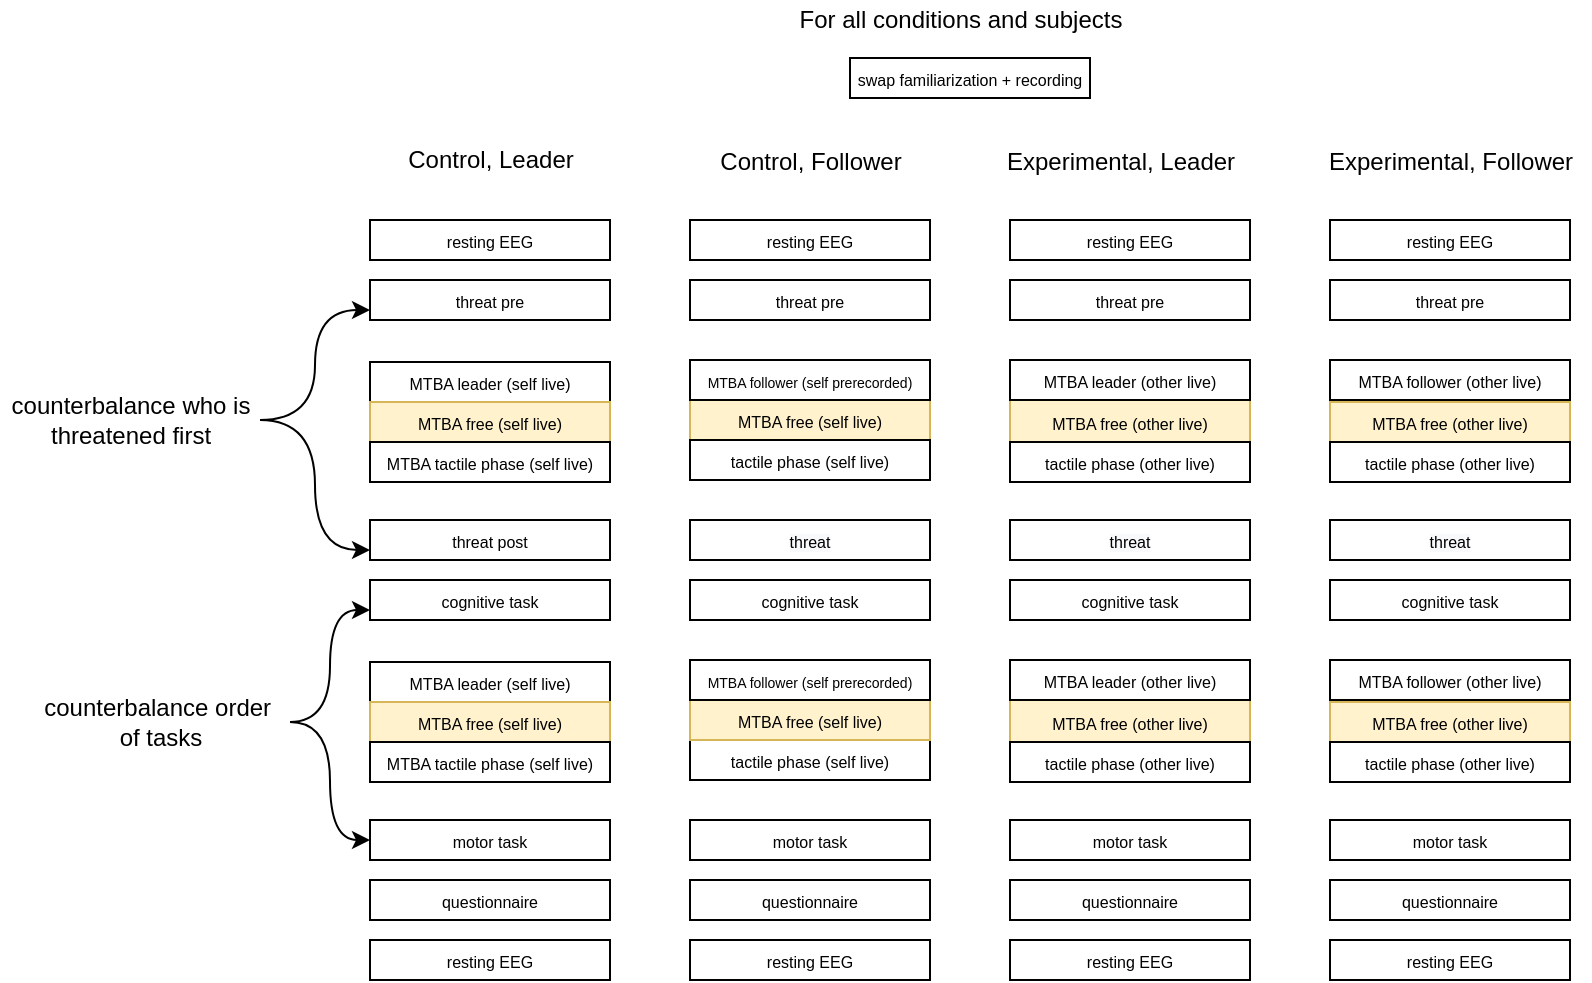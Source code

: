 <mxfile version="13.8.0" type="device" pages="2"><diagram id="SdU16_XOqZaLf7Gw101R" name="Page-1"><mxGraphModel dx="1629" dy="412" grid="1" gridSize="10" guides="1" tooltips="1" connect="1" arrows="1" fold="1" page="1" pageScale="1" pageWidth="850" pageHeight="1100" math="0" shadow="0"><root><mxCell id="0"/><mxCell id="1" parent="0"/><mxCell id="oEE_pG5FN5vuZXE7xxAW-1" value="&lt;font style=&quot;font-size: 8px&quot;&gt;&lt;font style=&quot;font-size: 8px&quot;&gt;MTBA leader (self live)&lt;/font&gt;&lt;/font&gt;" style="rounded=0;whiteSpace=wrap;html=1;align=center;" parent="1" vertex="1"><mxGeometry x="-640" y="211" width="120" height="20" as="geometry"/></mxCell><mxCell id="oEE_pG5FN5vuZXE7xxAW-2" value="&lt;font style=&quot;font-size: 8px&quot;&gt;&lt;font style=&quot;font-size: 8px&quot;&gt;MTBA free (self live)&lt;/font&gt;&lt;/font&gt;" style="rounded=0;whiteSpace=wrap;html=1;align=center;fillColor=#fff2cc;strokeColor=#d6b656;" parent="1" vertex="1"><mxGeometry x="-640" y="231" width="120" height="20" as="geometry"/></mxCell><mxCell id="oEE_pG5FN5vuZXE7xxAW-3" value="&lt;span style=&quot;font-size: 8px&quot;&gt;MTBA tactile phase (self live)&lt;/span&gt;" style="rounded=0;whiteSpace=wrap;html=1;align=center;" parent="1" vertex="1"><mxGeometry x="-640" y="251" width="120" height="20" as="geometry"/></mxCell><mxCell id="oEE_pG5FN5vuZXE7xxAW-4" value="&lt;span style=&quot;font-size: 8px&quot;&gt;resting EEG&lt;/span&gt;" style="rounded=0;whiteSpace=wrap;html=1;align=center;" parent="1" vertex="1"><mxGeometry x="-640" y="140" width="120" height="20" as="geometry"/></mxCell><mxCell id="oEE_pG5FN5vuZXE7xxAW-5" value="Control, Leader" style="text;html=1;align=center;verticalAlign=middle;resizable=0;points=[];autosize=1;" parent="1" vertex="1"><mxGeometry x="-630" y="100" width="100" height="20" as="geometry"/></mxCell><mxCell id="oEE_pG5FN5vuZXE7xxAW-6" value="&lt;font style=&quot;font-size: 8px&quot;&gt;&lt;font style=&quot;font-size: 8px&quot;&gt;MTBA free (self live&lt;/font&gt;)&lt;/font&gt;" style="rounded=0;whiteSpace=wrap;html=1;align=center;fillColor=#fff2cc;strokeColor=#d6b656;" parent="1" vertex="1"><mxGeometry x="-480" y="230" width="120" height="20" as="geometry"/></mxCell><mxCell id="oEE_pG5FN5vuZXE7xxAW-7" value="&lt;span style=&quot;font-size: 8px&quot;&gt;tactile phase (self live)&lt;/span&gt;" style="rounded=0;whiteSpace=wrap;html=1;align=center;" parent="1" vertex="1"><mxGeometry x="-480" y="250" width="120" height="20" as="geometry"/></mxCell><mxCell id="oEE_pG5FN5vuZXE7xxAW-8" value="&lt;font style=&quot;font-size: 8px&quot;&gt;&lt;font style=&quot;font-size: 8px&quot;&gt;MTBA free (other live&lt;/font&gt;)&lt;/font&gt;" style="rounded=0;whiteSpace=wrap;html=1;align=center;fillColor=#fff2cc;strokeColor=#d6b656;" parent="1" vertex="1"><mxGeometry x="-320" y="230" width="120" height="21" as="geometry"/></mxCell><mxCell id="oEE_pG5FN5vuZXE7xxAW-9" value="&lt;span style=&quot;font-size: 8px&quot;&gt;tactile phase (other live)&lt;/span&gt;" style="rounded=0;whiteSpace=wrap;html=1;align=center;" parent="1" vertex="1"><mxGeometry x="-320" y="251" width="120" height="20" as="geometry"/></mxCell><mxCell id="oEE_pG5FN5vuZXE7xxAW-10" value="&lt;font style=&quot;font-size: 8px&quot;&gt;&lt;font style=&quot;font-size: 8px&quot;&gt;MTBA free (other live&lt;/font&gt;)&lt;/font&gt;" style="rounded=0;whiteSpace=wrap;html=1;align=center;fillColor=#fff2cc;strokeColor=#d6b656;" parent="1" vertex="1"><mxGeometry x="-160" y="231" width="120" height="20" as="geometry"/></mxCell><mxCell id="oEE_pG5FN5vuZXE7xxAW-11" value="&lt;span style=&quot;font-size: 8px&quot;&gt;tactile phase (other live)&lt;/span&gt;" style="rounded=0;whiteSpace=wrap;html=1;align=center;" parent="1" vertex="1"><mxGeometry x="-160" y="251" width="120" height="20" as="geometry"/></mxCell><mxCell id="oEE_pG5FN5vuZXE7xxAW-12" value="Control, Follower" style="text;html=1;align=center;verticalAlign=middle;resizable=0;points=[];autosize=1;" parent="1" vertex="1"><mxGeometry x="-475" y="101" width="110" height="20" as="geometry"/></mxCell><mxCell id="oEE_pG5FN5vuZXE7xxAW-13" value="Experimental, Leader" style="text;html=1;align=center;verticalAlign=middle;resizable=0;points=[];autosize=1;" parent="1" vertex="1"><mxGeometry x="-330" y="101" width="130" height="20" as="geometry"/></mxCell><mxCell id="oEE_pG5FN5vuZXE7xxAW-14" value="Experimental, Follower" style="text;html=1;align=center;verticalAlign=middle;resizable=0;points=[];autosize=1;" parent="1" vertex="1"><mxGeometry x="-170" y="101" width="140" height="20" as="geometry"/></mxCell><mxCell id="oEE_pG5FN5vuZXE7xxAW-15" value="&lt;span style=&quot;font-size: 8px&quot;&gt;motor task&lt;/span&gt;" style="rounded=0;whiteSpace=wrap;html=1;align=center;" parent="1" vertex="1"><mxGeometry x="-640" y="440" width="120" height="20" as="geometry"/></mxCell><mxCell id="oEE_pG5FN5vuZXE7xxAW-16" value="&lt;font style=&quot;font-size: 7px&quot;&gt;&lt;font style=&quot;font-size: 7px&quot;&gt;&lt;font style=&quot;font-size: 7px&quot;&gt;MTBA follower&amp;nbsp;&lt;/font&gt;&lt;/font&gt;&lt;font style=&quot;font-size: 7px&quot;&gt;(self prerecorded&lt;/font&gt;)&lt;/font&gt;" style="rounded=0;whiteSpace=wrap;html=1;align=center;" parent="1" vertex="1"><mxGeometry x="-480" y="210" width="120" height="20" as="geometry"/></mxCell><mxCell id="oEE_pG5FN5vuZXE7xxAW-17" value="&lt;font style=&quot;font-size: 8px&quot;&gt;&lt;font style=&quot;font-size: 8px&quot;&gt;MTBA leader (other live)&lt;/font&gt;&lt;/font&gt;" style="rounded=0;whiteSpace=wrap;html=1;align=center;" parent="1" vertex="1"><mxGeometry x="-320" y="210" width="120" height="20" as="geometry"/></mxCell><mxCell id="oEE_pG5FN5vuZXE7xxAW-18" value="&lt;font style=&quot;font-size: 8px&quot;&gt;&lt;font style=&quot;font-size: 8px&quot;&gt;MTBA follower (other live)&lt;/font&gt;&lt;/font&gt;" style="rounded=0;whiteSpace=wrap;html=1;align=center;" parent="1" vertex="1"><mxGeometry x="-160" y="210" width="120" height="20" as="geometry"/></mxCell><mxCell id="oEE_pG5FN5vuZXE7xxAW-19" value="&lt;span style=&quot;font-size: 8px&quot;&gt;resting EEG&lt;/span&gt;" style="rounded=0;whiteSpace=wrap;html=1;align=center;" parent="1" vertex="1"><mxGeometry x="-480" y="140" width="120" height="20" as="geometry"/></mxCell><mxCell id="oEE_pG5FN5vuZXE7xxAW-20" value="&lt;span style=&quot;font-size: 8px&quot;&gt;resting EEG&lt;/span&gt;" style="rounded=0;whiteSpace=wrap;html=1;align=center;" parent="1" vertex="1"><mxGeometry x="-320" y="140" width="120" height="20" as="geometry"/></mxCell><mxCell id="oEE_pG5FN5vuZXE7xxAW-21" value="&lt;span style=&quot;font-size: 8px&quot;&gt;resting EEG&lt;/span&gt;" style="rounded=0;whiteSpace=wrap;html=1;align=center;" parent="1" vertex="1"><mxGeometry x="-160" y="140" width="120" height="20" as="geometry"/></mxCell><mxCell id="oEE_pG5FN5vuZXE7xxAW-22" value="&lt;span style=&quot;font-size: 8px&quot;&gt;questionnaire&lt;/span&gt;" style="rounded=0;whiteSpace=wrap;html=1;align=center;" parent="1" vertex="1"><mxGeometry x="-640" y="470" width="120" height="20" as="geometry"/></mxCell><mxCell id="oEE_pG5FN5vuZXE7xxAW-23" value="&lt;span style=&quot;font-size: 8px&quot;&gt;questionnaire&lt;/span&gt;" style="rounded=0;whiteSpace=wrap;html=1;align=center;" parent="1" vertex="1"><mxGeometry x="-480" y="470" width="120" height="20" as="geometry"/></mxCell><mxCell id="oEE_pG5FN5vuZXE7xxAW-24" value="&lt;span style=&quot;font-size: 8px&quot;&gt;questionnaire&lt;/span&gt;" style="rounded=0;whiteSpace=wrap;html=1;align=center;" parent="1" vertex="1"><mxGeometry x="-320" y="470" width="120" height="20" as="geometry"/></mxCell><mxCell id="oEE_pG5FN5vuZXE7xxAW-25" value="&lt;span style=&quot;font-size: 8px&quot;&gt;questionnaire&lt;/span&gt;" style="rounded=0;whiteSpace=wrap;html=1;align=center;" parent="1" vertex="1"><mxGeometry x="-160" y="470" width="120" height="20" as="geometry"/></mxCell><mxCell id="oEE_pG5FN5vuZXE7xxAW-26" value="&lt;span style=&quot;font-size: 8px&quot;&gt;swap familiarization + recording&lt;/span&gt;" style="rounded=0;whiteSpace=wrap;html=1;align=center;" parent="1" vertex="1"><mxGeometry x="-400" y="59" width="120" height="20" as="geometry"/></mxCell><mxCell id="oEE_pG5FN5vuZXE7xxAW-27" value="For all conditions and subjects" style="text;html=1;align=center;verticalAlign=middle;resizable=0;points=[];autosize=1;" parent="1" vertex="1"><mxGeometry x="-435" y="30" width="180" height="20" as="geometry"/></mxCell><mxCell id="oEE_pG5FN5vuZXE7xxAW-28" value="&lt;span style=&quot;font-size: 8px&quot;&gt;threat pre&lt;br&gt;&lt;/span&gt;" style="rounded=0;whiteSpace=wrap;html=1;" parent="1" vertex="1"><mxGeometry x="-640" y="170" width="120" height="20" as="geometry"/></mxCell><mxCell id="oEE_pG5FN5vuZXE7xxAW-29" value="&lt;span style=&quot;font-size: 8px&quot;&gt;cognitive task&lt;/span&gt;" style="rounded=0;whiteSpace=wrap;html=1;align=center;" parent="1" vertex="1"><mxGeometry x="-640" y="320" width="120" height="20" as="geometry"/></mxCell><mxCell id="oEE_pG5FN5vuZXE7xxAW-30" value="&lt;font style=&quot;font-size: 8px&quot;&gt;&lt;font style=&quot;font-size: 8px&quot;&gt;MTBA leader (self live)&lt;/font&gt;&lt;/font&gt;" style="rounded=0;whiteSpace=wrap;html=1;align=center;" parent="1" vertex="1"><mxGeometry x="-640" y="361" width="120" height="20" as="geometry"/></mxCell><mxCell id="oEE_pG5FN5vuZXE7xxAW-31" value="&lt;font style=&quot;font-size: 8px&quot;&gt;&lt;font style=&quot;font-size: 8px&quot;&gt;MTBA free (self live)&lt;/font&gt;&lt;/font&gt;" style="rounded=0;whiteSpace=wrap;html=1;align=center;fillColor=#fff2cc;strokeColor=#d6b656;" parent="1" vertex="1"><mxGeometry x="-640" y="381" width="120" height="20" as="geometry"/></mxCell><mxCell id="oEE_pG5FN5vuZXE7xxAW-32" value="&lt;span style=&quot;font-size: 8px&quot;&gt;MTBA tactile phase (self live)&lt;/span&gt;" style="rounded=0;whiteSpace=wrap;html=1;align=center;" parent="1" vertex="1"><mxGeometry x="-640" y="401" width="120" height="20" as="geometry"/></mxCell><mxCell id="oEE_pG5FN5vuZXE7xxAW-34" value="&lt;span style=&quot;font-size: 8px&quot;&gt;tactile phase (self live)&lt;/span&gt;" style="rounded=0;whiteSpace=wrap;html=1;align=center;" parent="1" vertex="1"><mxGeometry x="-480" y="400" width="120" height="20" as="geometry"/></mxCell><mxCell id="oEE_pG5FN5vuZXE7xxAW-35" value="&lt;font style=&quot;font-size: 8px&quot;&gt;&lt;font style=&quot;font-size: 8px&quot;&gt;MTBA free (other live&lt;/font&gt;)&lt;/font&gt;" style="rounded=0;whiteSpace=wrap;html=1;align=center;fillColor=#fff2cc;strokeColor=#d6b656;" parent="1" vertex="1"><mxGeometry x="-320" y="380" width="120" height="21" as="geometry"/></mxCell><mxCell id="oEE_pG5FN5vuZXE7xxAW-36" value="&lt;span style=&quot;font-size: 8px&quot;&gt;tactile phase (other live)&lt;/span&gt;" style="rounded=0;whiteSpace=wrap;html=1;align=center;" parent="1" vertex="1"><mxGeometry x="-320" y="401" width="120" height="20" as="geometry"/></mxCell><mxCell id="oEE_pG5FN5vuZXE7xxAW-37" value="&lt;font style=&quot;font-size: 8px&quot;&gt;&lt;font style=&quot;font-size: 8px&quot;&gt;MTBA free (other live&lt;/font&gt;)&lt;/font&gt;" style="rounded=0;whiteSpace=wrap;html=1;align=center;fillColor=#fff2cc;strokeColor=#d6b656;" parent="1" vertex="1"><mxGeometry x="-160" y="381" width="120" height="20" as="geometry"/></mxCell><mxCell id="oEE_pG5FN5vuZXE7xxAW-38" value="&lt;span style=&quot;font-size: 8px&quot;&gt;tactile phase (other live)&lt;/span&gt;" style="rounded=0;whiteSpace=wrap;html=1;align=center;" parent="1" vertex="1"><mxGeometry x="-160" y="401" width="120" height="20" as="geometry"/></mxCell><mxCell id="oEE_pG5FN5vuZXE7xxAW-40" value="&lt;font style=&quot;font-size: 8px&quot;&gt;&lt;font style=&quot;font-size: 8px&quot;&gt;MTBA leader (other live)&lt;/font&gt;&lt;/font&gt;" style="rounded=0;whiteSpace=wrap;html=1;align=center;" parent="1" vertex="1"><mxGeometry x="-320" y="360" width="120" height="20" as="geometry"/></mxCell><mxCell id="oEE_pG5FN5vuZXE7xxAW-41" value="&lt;font style=&quot;font-size: 8px&quot;&gt;&lt;font style=&quot;font-size: 8px&quot;&gt;MTBA follower (other live)&lt;/font&gt;&lt;/font&gt;" style="rounded=0;whiteSpace=wrap;html=1;align=center;" parent="1" vertex="1"><mxGeometry x="-160" y="360" width="120" height="20" as="geometry"/></mxCell><mxCell id="oEE_pG5FN5vuZXE7xxAW-42" value="&#10;&#10;&lt;span style=&quot;color: rgb(0, 0, 0); font-family: helvetica; font-size: 8px; font-style: normal; font-weight: 400; letter-spacing: normal; text-align: center; text-indent: 0px; text-transform: none; word-spacing: 0px; background-color: rgb(248, 249, 250); display: inline; float: none;&quot;&gt;threat&lt;/span&gt;&#10;&#10;" style="rounded=0;whiteSpace=wrap;html=1;" parent="1" vertex="1"><mxGeometry x="-480" y="290" width="120" height="20" as="geometry"/></mxCell><mxCell id="oEE_pG5FN5vuZXE7xxAW-43" value="&lt;span style=&quot;font-size: 8px&quot;&gt;cognitive task&lt;/span&gt;" style="rounded=0;whiteSpace=wrap;html=1;align=center;" parent="1" vertex="1"><mxGeometry x="-480" y="320" width="120" height="20" as="geometry"/></mxCell><mxCell id="oEE_pG5FN5vuZXE7xxAW-44" value="&#10;&#10;&lt;span style=&quot;color: rgb(0, 0, 0); font-family: helvetica; font-size: 8px; font-style: normal; font-weight: 400; letter-spacing: normal; text-align: center; text-indent: 0px; text-transform: none; word-spacing: 0px; background-color: rgb(248, 249, 250); display: inline; float: none;&quot;&gt;threat&lt;/span&gt;&#10;&#10;" style="rounded=0;whiteSpace=wrap;html=1;" parent="1" vertex="1"><mxGeometry x="-320" y="290" width="120" height="20" as="geometry"/></mxCell><mxCell id="oEE_pG5FN5vuZXE7xxAW-45" value="&lt;span style=&quot;font-size: 8px&quot;&gt;cognitive task&lt;/span&gt;" style="rounded=0;whiteSpace=wrap;html=1;align=center;" parent="1" vertex="1"><mxGeometry x="-320" y="320" width="120" height="20" as="geometry"/></mxCell><mxCell id="oEE_pG5FN5vuZXE7xxAW-46" value="&#10;&#10;&lt;span style=&quot;color: rgb(0, 0, 0); font-family: helvetica; font-size: 8px; font-style: normal; font-weight: 400; letter-spacing: normal; text-align: center; text-indent: 0px; text-transform: none; word-spacing: 0px; background-color: rgb(248, 249, 250); display: inline; float: none;&quot;&gt;threat&lt;/span&gt;&#10;&#10;" style="rounded=0;whiteSpace=wrap;html=1;" parent="1" vertex="1"><mxGeometry x="-160" y="290" width="120" height="20" as="geometry"/></mxCell><mxCell id="oEE_pG5FN5vuZXE7xxAW-47" value="&lt;span style=&quot;font-size: 8px&quot;&gt;cognitive task&lt;/span&gt;" style="rounded=0;whiteSpace=wrap;html=1;align=center;" parent="1" vertex="1"><mxGeometry x="-160" y="320" width="120" height="20" as="geometry"/></mxCell><mxCell id="oEE_pG5FN5vuZXE7xxAW-48" value="&lt;span style=&quot;font-size: 8px&quot;&gt;motor task&lt;/span&gt;" style="rounded=0;whiteSpace=wrap;html=1;align=center;" parent="1" vertex="1"><mxGeometry x="-480" y="440" width="120" height="20" as="geometry"/></mxCell><mxCell id="oEE_pG5FN5vuZXE7xxAW-49" value="&lt;span style=&quot;font-size: 8px&quot;&gt;motor task&lt;/span&gt;" style="rounded=0;whiteSpace=wrap;html=1;align=center;" parent="1" vertex="1"><mxGeometry x="-320" y="440" width="120" height="20" as="geometry"/></mxCell><mxCell id="oEE_pG5FN5vuZXE7xxAW-50" value="&lt;span style=&quot;font-size: 8px&quot;&gt;motor task&lt;/span&gt;" style="rounded=0;whiteSpace=wrap;html=1;align=center;" parent="1" vertex="1"><mxGeometry x="-160" y="440" width="120" height="20" as="geometry"/></mxCell><mxCell id="oEE_pG5FN5vuZXE7xxAW-51" style="edgeStyle=orthogonalEdgeStyle;rounded=0;orthogonalLoop=1;jettySize=auto;html=1;entryX=0;entryY=0.75;entryDx=0;entryDy=0;curved=1;" parent="1" source="oEE_pG5FN5vuZXE7xxAW-54" target="oEE_pG5FN5vuZXE7xxAW-29" edge="1"><mxGeometry relative="1" as="geometry"/></mxCell><mxCell id="oEE_pG5FN5vuZXE7xxAW-53" style="edgeStyle=orthogonalEdgeStyle;rounded=0;orthogonalLoop=1;jettySize=auto;html=1;entryX=0;entryY=0.5;entryDx=0;entryDy=0;curved=1;" parent="1" source="oEE_pG5FN5vuZXE7xxAW-54" target="oEE_pG5FN5vuZXE7xxAW-15" edge="1"><mxGeometry relative="1" as="geometry"/></mxCell><mxCell id="oEE_pG5FN5vuZXE7xxAW-54" value="counterbalance order&amp;nbsp;&lt;br&gt;of tasks &lt;br&gt;" style="text;html=1;align=center;verticalAlign=middle;resizable=0;points=[];autosize=1;" parent="1" vertex="1"><mxGeometry x="-810" y="376" width="130" height="30" as="geometry"/></mxCell><mxCell id="oEE_pG5FN5vuZXE7xxAW-55" value="&lt;span style=&quot;font-size: 8px&quot;&gt;threat post&lt;br&gt;&lt;/span&gt;" style="rounded=0;whiteSpace=wrap;html=1;" parent="1" vertex="1"><mxGeometry x="-640" y="290" width="120" height="20" as="geometry"/></mxCell><mxCell id="oEE_pG5FN5vuZXE7xxAW-56" value="&lt;span style=&quot;font-size: 8px&quot;&gt;threat pre&lt;br&gt;&lt;/span&gt;" style="rounded=0;whiteSpace=wrap;html=1;" parent="1" vertex="1"><mxGeometry x="-480" y="170" width="120" height="20" as="geometry"/></mxCell><mxCell id="oEE_pG5FN5vuZXE7xxAW-57" value="&lt;span style=&quot;font-size: 8px&quot;&gt;threat pre&lt;br&gt;&lt;/span&gt;" style="rounded=0;whiteSpace=wrap;html=1;" parent="1" vertex="1"><mxGeometry x="-320" y="170" width="120" height="20" as="geometry"/></mxCell><mxCell id="oEE_pG5FN5vuZXE7xxAW-58" value="&lt;span style=&quot;font-size: 8px&quot;&gt;threat pre&lt;br&gt;&lt;/span&gt;" style="rounded=0;whiteSpace=wrap;html=1;" parent="1" vertex="1"><mxGeometry x="-160" y="170" width="120" height="20" as="geometry"/></mxCell><mxCell id="oEE_pG5FN5vuZXE7xxAW-59" style="edgeStyle=orthogonalEdgeStyle;rounded=0;orthogonalLoop=1;jettySize=auto;html=1;entryX=0;entryY=0.75;entryDx=0;entryDy=0;curved=1;" parent="1" source="oEE_pG5FN5vuZXE7xxAW-61" target="oEE_pG5FN5vuZXE7xxAW-28" edge="1"><mxGeometry relative="1" as="geometry"/></mxCell><mxCell id="oEE_pG5FN5vuZXE7xxAW-60" style="edgeStyle=orthogonalEdgeStyle;curved=1;rounded=0;orthogonalLoop=1;jettySize=auto;html=1;entryX=0;entryY=0.75;entryDx=0;entryDy=0;" parent="1" source="oEE_pG5FN5vuZXE7xxAW-61" target="oEE_pG5FN5vuZXE7xxAW-55" edge="1"><mxGeometry relative="1" as="geometry"/></mxCell><mxCell id="oEE_pG5FN5vuZXE7xxAW-61" value="counterbalance who is &lt;br&gt;threatened first " style="text;html=1;align=center;verticalAlign=middle;resizable=0;points=[];autosize=1;" parent="1" vertex="1"><mxGeometry x="-825" y="225" width="130" height="30" as="geometry"/></mxCell><mxCell id="oEE_pG5FN5vuZXE7xxAW-74" value="&lt;font style=&quot;font-size: 8px&quot;&gt;&lt;font style=&quot;font-size: 8px&quot;&gt;MTBA free (self live&lt;/font&gt;)&lt;/font&gt;" style="rounded=0;whiteSpace=wrap;html=1;align=center;fillColor=#fff2cc;strokeColor=#d6b656;" parent="1" vertex="1"><mxGeometry x="-480" y="380" width="120" height="20" as="geometry"/></mxCell><mxCell id="oEE_pG5FN5vuZXE7xxAW-75" value="&lt;font style=&quot;font-size: 7px&quot;&gt;&lt;font style=&quot;font-size: 7px&quot;&gt;&lt;font style=&quot;font-size: 7px&quot;&gt;MTBA follower&amp;nbsp;&lt;/font&gt;&lt;/font&gt;&lt;font style=&quot;font-size: 7px&quot;&gt;(self prerecorded&lt;/font&gt;)&lt;/font&gt;" style="rounded=0;whiteSpace=wrap;html=1;align=center;" parent="1" vertex="1"><mxGeometry x="-480" y="360" width="120" height="20" as="geometry"/></mxCell><mxCell id="zVIBebV1ney1EpEcm293-1" value="&lt;span style=&quot;font-size: 8px&quot;&gt;resting EEG&lt;/span&gt;" style="rounded=0;whiteSpace=wrap;html=1;align=center;" vertex="1" parent="1"><mxGeometry x="-640" y="500" width="120" height="20" as="geometry"/></mxCell><mxCell id="zVIBebV1ney1EpEcm293-2" value="&lt;span style=&quot;font-size: 8px&quot;&gt;resting EEG&lt;/span&gt;" style="rounded=0;whiteSpace=wrap;html=1;align=center;" vertex="1" parent="1"><mxGeometry x="-480" y="500" width="120" height="20" as="geometry"/></mxCell><mxCell id="zVIBebV1ney1EpEcm293-3" value="&lt;span style=&quot;font-size: 8px&quot;&gt;resting EEG&lt;/span&gt;" style="rounded=0;whiteSpace=wrap;html=1;align=center;" vertex="1" parent="1"><mxGeometry x="-320" y="500" width="120" height="20" as="geometry"/></mxCell><mxCell id="zVIBebV1ney1EpEcm293-4" value="&lt;span style=&quot;font-size: 8px&quot;&gt;resting EEG&lt;/span&gt;" style="rounded=0;whiteSpace=wrap;html=1;align=center;" vertex="1" parent="1"><mxGeometry x="-160" y="500" width="120" height="20" as="geometry"/></mxCell></root></mxGraphModel></diagram><diagram id="gsfybsLPvECyN5dpd7I6" name="Page-1"><mxGraphModel dx="1715" dy="437" grid="1" gridSize="10" guides="1" tooltips="1" connect="1" arrows="1" fold="1" page="1" pageScale="1" pageWidth="850" pageHeight="1100" math="0" shadow="0"><root><mxCell id="0"/><mxCell id="1" parent="0"/><mxCell id="n7QcqhPNOM8r_c3MzxSU-83" value="&lt;font style=&quot;font-size: 8px&quot;&gt;&lt;font style=&quot;font-size: 8px&quot;&gt;MTBA leader (self live)&lt;/font&gt;&lt;/font&gt;" style="rounded=0;whiteSpace=wrap;html=1;align=center;" parent="1" vertex="1"><mxGeometry x="-640" y="211" width="120" height="20" as="geometry"/></mxCell><mxCell id="n7QcqhPNOM8r_c3MzxSU-85" value="&lt;font style=&quot;font-size: 8px&quot;&gt;&lt;font style=&quot;font-size: 8px&quot;&gt;MTBA free (self live)&lt;/font&gt;&lt;/font&gt;" style="rounded=0;whiteSpace=wrap;html=1;align=center;fillColor=#fff2cc;strokeColor=#d6b656;" parent="1" vertex="1"><mxGeometry x="-640" y="231" width="120" height="20" as="geometry"/></mxCell><mxCell id="n7QcqhPNOM8r_c3MzxSU-86" value="&lt;span style=&quot;font-size: 8px&quot;&gt;MTBA tactile phase (self live)&lt;/span&gt;" style="rounded=0;whiteSpace=wrap;html=1;align=center;" parent="1" vertex="1"><mxGeometry x="-640" y="251" width="120" height="20" as="geometry"/></mxCell><mxCell id="n7QcqhPNOM8r_c3MzxSU-88" value="&lt;span style=&quot;font-size: 8px&quot;&gt;resting EEG&lt;/span&gt;" style="rounded=0;whiteSpace=wrap;html=1;align=center;" parent="1" vertex="1"><mxGeometry x="-640" y="140" width="120" height="20" as="geometry"/></mxCell><mxCell id="n7QcqhPNOM8r_c3MzxSU-91" value="Control, Leader" style="text;html=1;align=center;verticalAlign=middle;resizable=0;points=[];autosize=1;" parent="1" vertex="1"><mxGeometry x="-630" y="100" width="100" height="20" as="geometry"/></mxCell><mxCell id="n7QcqhPNOM8r_c3MzxSU-92" value="&lt;font style=&quot;font-size: 8px&quot;&gt;&lt;font style=&quot;font-size: 8px&quot;&gt;MTBA free (self prerecorded&lt;/font&gt;)&lt;/font&gt;" style="rounded=0;whiteSpace=wrap;html=1;align=center;fillColor=#fff2cc;strokeColor=#d6b656;" parent="1" vertex="1"><mxGeometry x="-480" y="230" width="120" height="20" as="geometry"/></mxCell><mxCell id="n7QcqhPNOM8r_c3MzxSU-93" value="&lt;span style=&quot;font-size: 8px&quot;&gt;tactile phase (self live)&lt;/span&gt;" style="rounded=0;whiteSpace=wrap;html=1;align=center;" parent="1" vertex="1"><mxGeometry x="-480" y="250" width="120" height="20" as="geometry"/></mxCell><mxCell id="n7QcqhPNOM8r_c3MzxSU-94" value="&lt;font style=&quot;font-size: 8px&quot;&gt;&lt;font style=&quot;font-size: 8px&quot;&gt;MTBA free (other live&lt;/font&gt;)&lt;/font&gt;" style="rounded=0;whiteSpace=wrap;html=1;align=center;fillColor=#fff2cc;strokeColor=#d6b656;" parent="1" vertex="1"><mxGeometry x="-320" y="230" width="120" height="21" as="geometry"/></mxCell><mxCell id="n7QcqhPNOM8r_c3MzxSU-95" value="&lt;span style=&quot;font-size: 8px&quot;&gt;tactile phase (other live)&lt;/span&gt;" style="rounded=0;whiteSpace=wrap;html=1;align=center;" parent="1" vertex="1"><mxGeometry x="-320" y="251" width="120" height="20" as="geometry"/></mxCell><mxCell id="n7QcqhPNOM8r_c3MzxSU-96" value="&lt;font style=&quot;font-size: 8px&quot;&gt;&lt;font style=&quot;font-size: 8px&quot;&gt;MTBA free (other live&lt;/font&gt;)&lt;/font&gt;" style="rounded=0;whiteSpace=wrap;html=1;align=center;fillColor=#fff2cc;strokeColor=#d6b656;" parent="1" vertex="1"><mxGeometry x="-160" y="231" width="120" height="20" as="geometry"/></mxCell><mxCell id="n7QcqhPNOM8r_c3MzxSU-97" value="&lt;span style=&quot;font-size: 8px&quot;&gt;tactile phase (other live)&lt;/span&gt;" style="rounded=0;whiteSpace=wrap;html=1;align=center;" parent="1" vertex="1"><mxGeometry x="-160" y="251" width="120" height="20" as="geometry"/></mxCell><mxCell id="n7QcqhPNOM8r_c3MzxSU-98" value="Control, Follower" style="text;html=1;align=center;verticalAlign=middle;resizable=0;points=[];autosize=1;" parent="1" vertex="1"><mxGeometry x="-475" y="101" width="110" height="20" as="geometry"/></mxCell><mxCell id="n7QcqhPNOM8r_c3MzxSU-99" value="Experimental, Leader" style="text;html=1;align=center;verticalAlign=middle;resizable=0;points=[];autosize=1;" parent="1" vertex="1"><mxGeometry x="-330" y="101" width="130" height="20" as="geometry"/></mxCell><mxCell id="n7QcqhPNOM8r_c3MzxSU-100" value="Experimental, Follower" style="text;html=1;align=center;verticalAlign=middle;resizable=0;points=[];autosize=1;" parent="1" vertex="1"><mxGeometry x="-170" y="101" width="140" height="20" as="geometry"/></mxCell><mxCell id="n7QcqhPNOM8r_c3MzxSU-104" value="&lt;span style=&quot;font-size: 8px&quot;&gt;motor task&lt;/span&gt;" style="rounded=0;whiteSpace=wrap;html=1;align=center;" parent="1" vertex="1"><mxGeometry x="-640" y="470" width="120" height="20" as="geometry"/></mxCell><mxCell id="n7QcqhPNOM8r_c3MzxSU-121" value="&lt;font style=&quot;font-size: 8px&quot;&gt;&lt;font style=&quot;font-size: 8px&quot;&gt;MTBA follower (self live)&lt;/font&gt;&lt;/font&gt;" style="rounded=0;whiteSpace=wrap;html=1;align=center;" parent="1" vertex="1"><mxGeometry x="-480" y="210" width="120" height="20" as="geometry"/></mxCell><mxCell id="n7QcqhPNOM8r_c3MzxSU-122" value="&lt;font style=&quot;font-size: 8px&quot;&gt;&lt;font style=&quot;font-size: 8px&quot;&gt;MTBA leader (other live)&lt;/font&gt;&lt;/font&gt;" style="rounded=0;whiteSpace=wrap;html=1;align=center;" parent="1" vertex="1"><mxGeometry x="-320" y="210" width="120" height="20" as="geometry"/></mxCell><mxCell id="n7QcqhPNOM8r_c3MzxSU-123" value="&lt;font style=&quot;font-size: 8px&quot;&gt;&lt;font style=&quot;font-size: 8px&quot;&gt;MTBA follower (other live)&lt;/font&gt;&lt;/font&gt;" style="rounded=0;whiteSpace=wrap;html=1;align=center;" parent="1" vertex="1"><mxGeometry x="-160" y="210" width="120" height="20" as="geometry"/></mxCell><mxCell id="n7QcqhPNOM8r_c3MzxSU-128" value="&lt;span style=&quot;font-size: 8px&quot;&gt;resting EEG&lt;/span&gt;" style="rounded=0;whiteSpace=wrap;html=1;align=center;" parent="1" vertex="1"><mxGeometry x="-480" y="140" width="120" height="20" as="geometry"/></mxCell><mxCell id="n7QcqhPNOM8r_c3MzxSU-129" value="&lt;span style=&quot;font-size: 8px&quot;&gt;resting EEG&lt;/span&gt;" style="rounded=0;whiteSpace=wrap;html=1;align=center;" parent="1" vertex="1"><mxGeometry x="-320" y="140" width="120" height="20" as="geometry"/></mxCell><mxCell id="n7QcqhPNOM8r_c3MzxSU-130" value="&lt;span style=&quot;font-size: 8px&quot;&gt;resting EEG&lt;/span&gt;" style="rounded=0;whiteSpace=wrap;html=1;align=center;" parent="1" vertex="1"><mxGeometry x="-160" y="140" width="120" height="20" as="geometry"/></mxCell><mxCell id="n7QcqhPNOM8r_c3MzxSU-131" value="&lt;span style=&quot;font-size: 8px&quot;&gt;questionnaire&lt;/span&gt;" style="rounded=0;whiteSpace=wrap;html=1;align=center;" parent="1" vertex="1"><mxGeometry x="-640" y="440" width="120" height="20" as="geometry"/></mxCell><mxCell id="n7QcqhPNOM8r_c3MzxSU-132" value="&lt;span style=&quot;font-size: 8px&quot;&gt;questionnaire&lt;/span&gt;" style="rounded=0;whiteSpace=wrap;html=1;align=center;" parent="1" vertex="1"><mxGeometry x="-480" y="440" width="120" height="20" as="geometry"/></mxCell><mxCell id="n7QcqhPNOM8r_c3MzxSU-133" value="&lt;span style=&quot;font-size: 8px&quot;&gt;questionnaire&lt;/span&gt;" style="rounded=0;whiteSpace=wrap;html=1;align=center;" parent="1" vertex="1"><mxGeometry x="-320" y="440" width="120" height="20" as="geometry"/></mxCell><mxCell id="n7QcqhPNOM8r_c3MzxSU-134" value="&lt;span style=&quot;font-size: 8px&quot;&gt;questionnaire&lt;/span&gt;" style="rounded=0;whiteSpace=wrap;html=1;align=center;" parent="1" vertex="1"><mxGeometry x="-160" y="440" width="120" height="20" as="geometry"/></mxCell><mxCell id="n7QcqhPNOM8r_c3MzxSU-146" value="&lt;span style=&quot;font-size: 8px&quot;&gt;swap familiarization + recording&lt;/span&gt;" style="rounded=0;whiteSpace=wrap;html=1;align=center;" parent="1" vertex="1"><mxGeometry x="-400" y="59" width="120" height="20" as="geometry"/></mxCell><mxCell id="n7QcqhPNOM8r_c3MzxSU-147" value="For all conditions and subjects" style="text;html=1;align=center;verticalAlign=middle;resizable=0;points=[];autosize=1;" parent="1" vertex="1"><mxGeometry x="-435" y="30" width="180" height="20" as="geometry"/></mxCell><mxCell id="J92it6zIbjy-1qBD99_I-5" value="&lt;span style=&quot;font-size: 8px&quot;&gt;threat pre&lt;br&gt;&lt;/span&gt;" style="rounded=0;whiteSpace=wrap;html=1;" parent="1" vertex="1"><mxGeometry x="-640" y="170" width="120" height="20" as="geometry"/></mxCell><mxCell id="J92it6zIbjy-1qBD99_I-9" value="&lt;span style=&quot;font-size: 8px&quot;&gt;cognitive task&lt;/span&gt;" style="rounded=0;whiteSpace=wrap;html=1;align=center;" parent="1" vertex="1"><mxGeometry x="-640" y="320" width="120" height="20" as="geometry"/></mxCell><mxCell id="J92it6zIbjy-1qBD99_I-14" value="&lt;font style=&quot;font-size: 8px&quot;&gt;&lt;font style=&quot;font-size: 8px&quot;&gt;MTBA leader (self live)&lt;/font&gt;&lt;/font&gt;" style="rounded=0;whiteSpace=wrap;html=1;align=center;" parent="1" vertex="1"><mxGeometry x="-640" y="361" width="120" height="20" as="geometry"/></mxCell><mxCell id="J92it6zIbjy-1qBD99_I-15" value="&lt;font style=&quot;font-size: 8px&quot;&gt;&lt;font style=&quot;font-size: 8px&quot;&gt;MTBA free (self live)&lt;/font&gt;&lt;/font&gt;" style="rounded=0;whiteSpace=wrap;html=1;align=center;fillColor=#fff2cc;strokeColor=#d6b656;" parent="1" vertex="1"><mxGeometry x="-640" y="381" width="120" height="20" as="geometry"/></mxCell><mxCell id="J92it6zIbjy-1qBD99_I-16" value="&lt;span style=&quot;font-size: 8px&quot;&gt;MTBA tactile phase (self live)&lt;/span&gt;" style="rounded=0;whiteSpace=wrap;html=1;align=center;" parent="1" vertex="1"><mxGeometry x="-640" y="401" width="120" height="20" as="geometry"/></mxCell><mxCell id="J92it6zIbjy-1qBD99_I-17" value="&lt;font style=&quot;font-size: 8px&quot;&gt;&lt;font style=&quot;font-size: 8px&quot;&gt;MTBA free (self prerecorded&lt;/font&gt;)&lt;/font&gt;" style="rounded=0;whiteSpace=wrap;html=1;align=center;fillColor=#fff2cc;strokeColor=#d6b656;" parent="1" vertex="1"><mxGeometry x="-480" y="380" width="120" height="20" as="geometry"/></mxCell><mxCell id="J92it6zIbjy-1qBD99_I-18" value="&lt;span style=&quot;font-size: 8px&quot;&gt;tactile phase (self live)&lt;/span&gt;" style="rounded=0;whiteSpace=wrap;html=1;align=center;" parent="1" vertex="1"><mxGeometry x="-480" y="400" width="120" height="20" as="geometry"/></mxCell><mxCell id="J92it6zIbjy-1qBD99_I-19" value="&lt;font style=&quot;font-size: 8px&quot;&gt;&lt;font style=&quot;font-size: 8px&quot;&gt;MTBA free (other live&lt;/font&gt;)&lt;/font&gt;" style="rounded=0;whiteSpace=wrap;html=1;align=center;fillColor=#fff2cc;strokeColor=#d6b656;" parent="1" vertex="1"><mxGeometry x="-320" y="380" width="120" height="21" as="geometry"/></mxCell><mxCell id="J92it6zIbjy-1qBD99_I-20" value="&lt;span style=&quot;font-size: 8px&quot;&gt;tactile phase (other live)&lt;/span&gt;" style="rounded=0;whiteSpace=wrap;html=1;align=center;" parent="1" vertex="1"><mxGeometry x="-320" y="401" width="120" height="20" as="geometry"/></mxCell><mxCell id="J92it6zIbjy-1qBD99_I-21" value="&lt;font style=&quot;font-size: 8px&quot;&gt;&lt;font style=&quot;font-size: 8px&quot;&gt;MTBA free (other live&lt;/font&gt;)&lt;/font&gt;" style="rounded=0;whiteSpace=wrap;html=1;align=center;fillColor=#fff2cc;strokeColor=#d6b656;" parent="1" vertex="1"><mxGeometry x="-160" y="381" width="120" height="20" as="geometry"/></mxCell><mxCell id="J92it6zIbjy-1qBD99_I-22" value="&lt;span style=&quot;font-size: 8px&quot;&gt;tactile phase (other live)&lt;/span&gt;" style="rounded=0;whiteSpace=wrap;html=1;align=center;" parent="1" vertex="1"><mxGeometry x="-160" y="401" width="120" height="20" as="geometry"/></mxCell><mxCell id="J92it6zIbjy-1qBD99_I-23" value="&lt;font style=&quot;font-size: 8px&quot;&gt;&lt;font style=&quot;font-size: 8px&quot;&gt;MTBA follower (self live)&lt;/font&gt;&lt;/font&gt;" style="rounded=0;whiteSpace=wrap;html=1;align=center;" parent="1" vertex="1"><mxGeometry x="-480" y="360" width="120" height="20" as="geometry"/></mxCell><mxCell id="J92it6zIbjy-1qBD99_I-24" value="&lt;font style=&quot;font-size: 8px&quot;&gt;&lt;font style=&quot;font-size: 8px&quot;&gt;MTBA leader (other live)&lt;/font&gt;&lt;/font&gt;" style="rounded=0;whiteSpace=wrap;html=1;align=center;" parent="1" vertex="1"><mxGeometry x="-320" y="360" width="120" height="20" as="geometry"/></mxCell><mxCell id="J92it6zIbjy-1qBD99_I-25" value="&lt;font style=&quot;font-size: 8px&quot;&gt;&lt;font style=&quot;font-size: 8px&quot;&gt;MTBA follower (other live)&lt;/font&gt;&lt;/font&gt;" style="rounded=0;whiteSpace=wrap;html=1;align=center;" parent="1" vertex="1"><mxGeometry x="-160" y="360" width="120" height="20" as="geometry"/></mxCell><mxCell id="J92it6zIbjy-1qBD99_I-26" value="&#10;&#10;&lt;span style=&quot;color: rgb(0, 0, 0); font-family: helvetica; font-size: 8px; font-style: normal; font-weight: 400; letter-spacing: normal; text-align: center; text-indent: 0px; text-transform: none; word-spacing: 0px; background-color: rgb(248, 249, 250); display: inline; float: none;&quot;&gt;threat&lt;/span&gt;&#10;&#10;" style="rounded=0;whiteSpace=wrap;html=1;" parent="1" vertex="1"><mxGeometry x="-480" y="290" width="120" height="20" as="geometry"/></mxCell><mxCell id="J92it6zIbjy-1qBD99_I-27" value="&lt;span style=&quot;font-size: 8px&quot;&gt;cognitive task&lt;/span&gt;" style="rounded=0;whiteSpace=wrap;html=1;align=center;" parent="1" vertex="1"><mxGeometry x="-480" y="320" width="120" height="20" as="geometry"/></mxCell><mxCell id="J92it6zIbjy-1qBD99_I-32" value="&#10;&#10;&lt;span style=&quot;color: rgb(0, 0, 0); font-family: helvetica; font-size: 8px; font-style: normal; font-weight: 400; letter-spacing: normal; text-align: center; text-indent: 0px; text-transform: none; word-spacing: 0px; background-color: rgb(248, 249, 250); display: inline; float: none;&quot;&gt;threat&lt;/span&gt;&#10;&#10;" style="rounded=0;whiteSpace=wrap;html=1;" parent="1" vertex="1"><mxGeometry x="-320" y="290" width="120" height="20" as="geometry"/></mxCell><mxCell id="J92it6zIbjy-1qBD99_I-33" value="&lt;span style=&quot;font-size: 8px&quot;&gt;cognitive task&lt;/span&gt;" style="rounded=0;whiteSpace=wrap;html=1;align=center;" parent="1" vertex="1"><mxGeometry x="-320" y="320" width="120" height="20" as="geometry"/></mxCell><mxCell id="J92it6zIbjy-1qBD99_I-34" value="&#10;&#10;&lt;span style=&quot;color: rgb(0, 0, 0); font-family: helvetica; font-size: 8px; font-style: normal; font-weight: 400; letter-spacing: normal; text-align: center; text-indent: 0px; text-transform: none; word-spacing: 0px; background-color: rgb(248, 249, 250); display: inline; float: none;&quot;&gt;threat&lt;/span&gt;&#10;&#10;" style="rounded=0;whiteSpace=wrap;html=1;" parent="1" vertex="1"><mxGeometry x="-160" y="290" width="120" height="20" as="geometry"/></mxCell><mxCell id="J92it6zIbjy-1qBD99_I-35" value="&lt;span style=&quot;font-size: 8px&quot;&gt;cognitive task&lt;/span&gt;" style="rounded=0;whiteSpace=wrap;html=1;align=center;" parent="1" vertex="1"><mxGeometry x="-160" y="320" width="120" height="20" as="geometry"/></mxCell><mxCell id="J92it6zIbjy-1qBD99_I-40" value="&lt;span style=&quot;font-size: 8px&quot;&gt;motor task&lt;/span&gt;" style="rounded=0;whiteSpace=wrap;html=1;align=center;" parent="1" vertex="1"><mxGeometry x="-480" y="470" width="120" height="20" as="geometry"/></mxCell><mxCell id="J92it6zIbjy-1qBD99_I-42" value="&lt;span style=&quot;font-size: 8px&quot;&gt;motor task&lt;/span&gt;" style="rounded=0;whiteSpace=wrap;html=1;align=center;" parent="1" vertex="1"><mxGeometry x="-320" y="470" width="120" height="20" as="geometry"/></mxCell><mxCell id="J92it6zIbjy-1qBD99_I-44" value="&lt;span style=&quot;font-size: 8px&quot;&gt;motor task&lt;/span&gt;" style="rounded=0;whiteSpace=wrap;html=1;align=center;" parent="1" vertex="1"><mxGeometry x="-160" y="470" width="120" height="20" as="geometry"/></mxCell><mxCell id="J92it6zIbjy-1qBD99_I-54" style="edgeStyle=orthogonalEdgeStyle;rounded=0;orthogonalLoop=1;jettySize=auto;html=1;entryX=0;entryY=0.75;entryDx=0;entryDy=0;curved=1;" parent="1" source="J92it6zIbjy-1qBD99_I-51" target="J92it6zIbjy-1qBD99_I-9" edge="1"><mxGeometry relative="1" as="geometry"/></mxCell><mxCell id="J92it6zIbjy-1qBD99_I-55" style="edgeStyle=orthogonalEdgeStyle;rounded=0;orthogonalLoop=1;jettySize=auto;html=1;entryX=0;entryY=0.5;entryDx=0;entryDy=0;curved=1;" parent="1" source="J92it6zIbjy-1qBD99_I-51" target="n7QcqhPNOM8r_c3MzxSU-131" edge="1"><mxGeometry relative="1" as="geometry"/></mxCell><mxCell id="J92it6zIbjy-1qBD99_I-56" style="edgeStyle=orthogonalEdgeStyle;rounded=0;orthogonalLoop=1;jettySize=auto;html=1;entryX=0;entryY=0.5;entryDx=0;entryDy=0;curved=1;" parent="1" source="J92it6zIbjy-1qBD99_I-51" target="n7QcqhPNOM8r_c3MzxSU-104" edge="1"><mxGeometry relative="1" as="geometry"/></mxCell><mxCell id="J92it6zIbjy-1qBD99_I-51" value="counterbalance order&amp;nbsp;&lt;br&gt;of tasks &lt;br&gt;between participants" style="text;html=1;align=center;verticalAlign=middle;resizable=0;points=[];autosize=1;" parent="1" vertex="1"><mxGeometry x="-825" y="360" width="130" height="50" as="geometry"/></mxCell><mxCell id="tbR4MFG0RWL-byGG_-lB-2" value="&lt;span style=&quot;font-size: 8px&quot;&gt;threat post&lt;br&gt;&lt;/span&gt;" style="rounded=0;whiteSpace=wrap;html=1;" vertex="1" parent="1"><mxGeometry x="-640" y="290" width="120" height="20" as="geometry"/></mxCell><mxCell id="tbR4MFG0RWL-byGG_-lB-3" value="&lt;span style=&quot;font-size: 8px&quot;&gt;threat pre&lt;br&gt;&lt;/span&gt;" style="rounded=0;whiteSpace=wrap;html=1;" vertex="1" parent="1"><mxGeometry x="-480" y="170" width="120" height="20" as="geometry"/></mxCell><mxCell id="tbR4MFG0RWL-byGG_-lB-4" value="&lt;span style=&quot;font-size: 8px&quot;&gt;threat pre&lt;br&gt;&lt;/span&gt;" style="rounded=0;whiteSpace=wrap;html=1;" vertex="1" parent="1"><mxGeometry x="-320" y="170" width="120" height="20" as="geometry"/></mxCell><mxCell id="tbR4MFG0RWL-byGG_-lB-5" value="&lt;span style=&quot;font-size: 8px&quot;&gt;threat pre&lt;br&gt;&lt;/span&gt;" style="rounded=0;whiteSpace=wrap;html=1;" vertex="1" parent="1"><mxGeometry x="-160" y="170" width="120" height="20" as="geometry"/></mxCell><mxCell id="tbR4MFG0RWL-byGG_-lB-7" style="edgeStyle=orthogonalEdgeStyle;rounded=0;orthogonalLoop=1;jettySize=auto;html=1;entryX=0;entryY=0.75;entryDx=0;entryDy=0;curved=1;" edge="1" parent="1" source="tbR4MFG0RWL-byGG_-lB-6" target="J92it6zIbjy-1qBD99_I-5"><mxGeometry relative="1" as="geometry"/></mxCell><mxCell id="tbR4MFG0RWL-byGG_-lB-8" style="edgeStyle=orthogonalEdgeStyle;curved=1;rounded=0;orthogonalLoop=1;jettySize=auto;html=1;entryX=0;entryY=0.75;entryDx=0;entryDy=0;" edge="1" parent="1" source="tbR4MFG0RWL-byGG_-lB-6" target="tbR4MFG0RWL-byGG_-lB-2"><mxGeometry relative="1" as="geometry"/></mxCell><mxCell id="tbR4MFG0RWL-byGG_-lB-6" value="counterbalance who is &lt;br&gt;threatened first &lt;br&gt;between sessions,&lt;br&gt;" style="text;html=1;align=center;verticalAlign=middle;resizable=0;points=[];autosize=1;" vertex="1" parent="1"><mxGeometry x="-825" y="215" width="130" height="50" as="geometry"/></mxCell></root></mxGraphModel></diagram></mxfile>